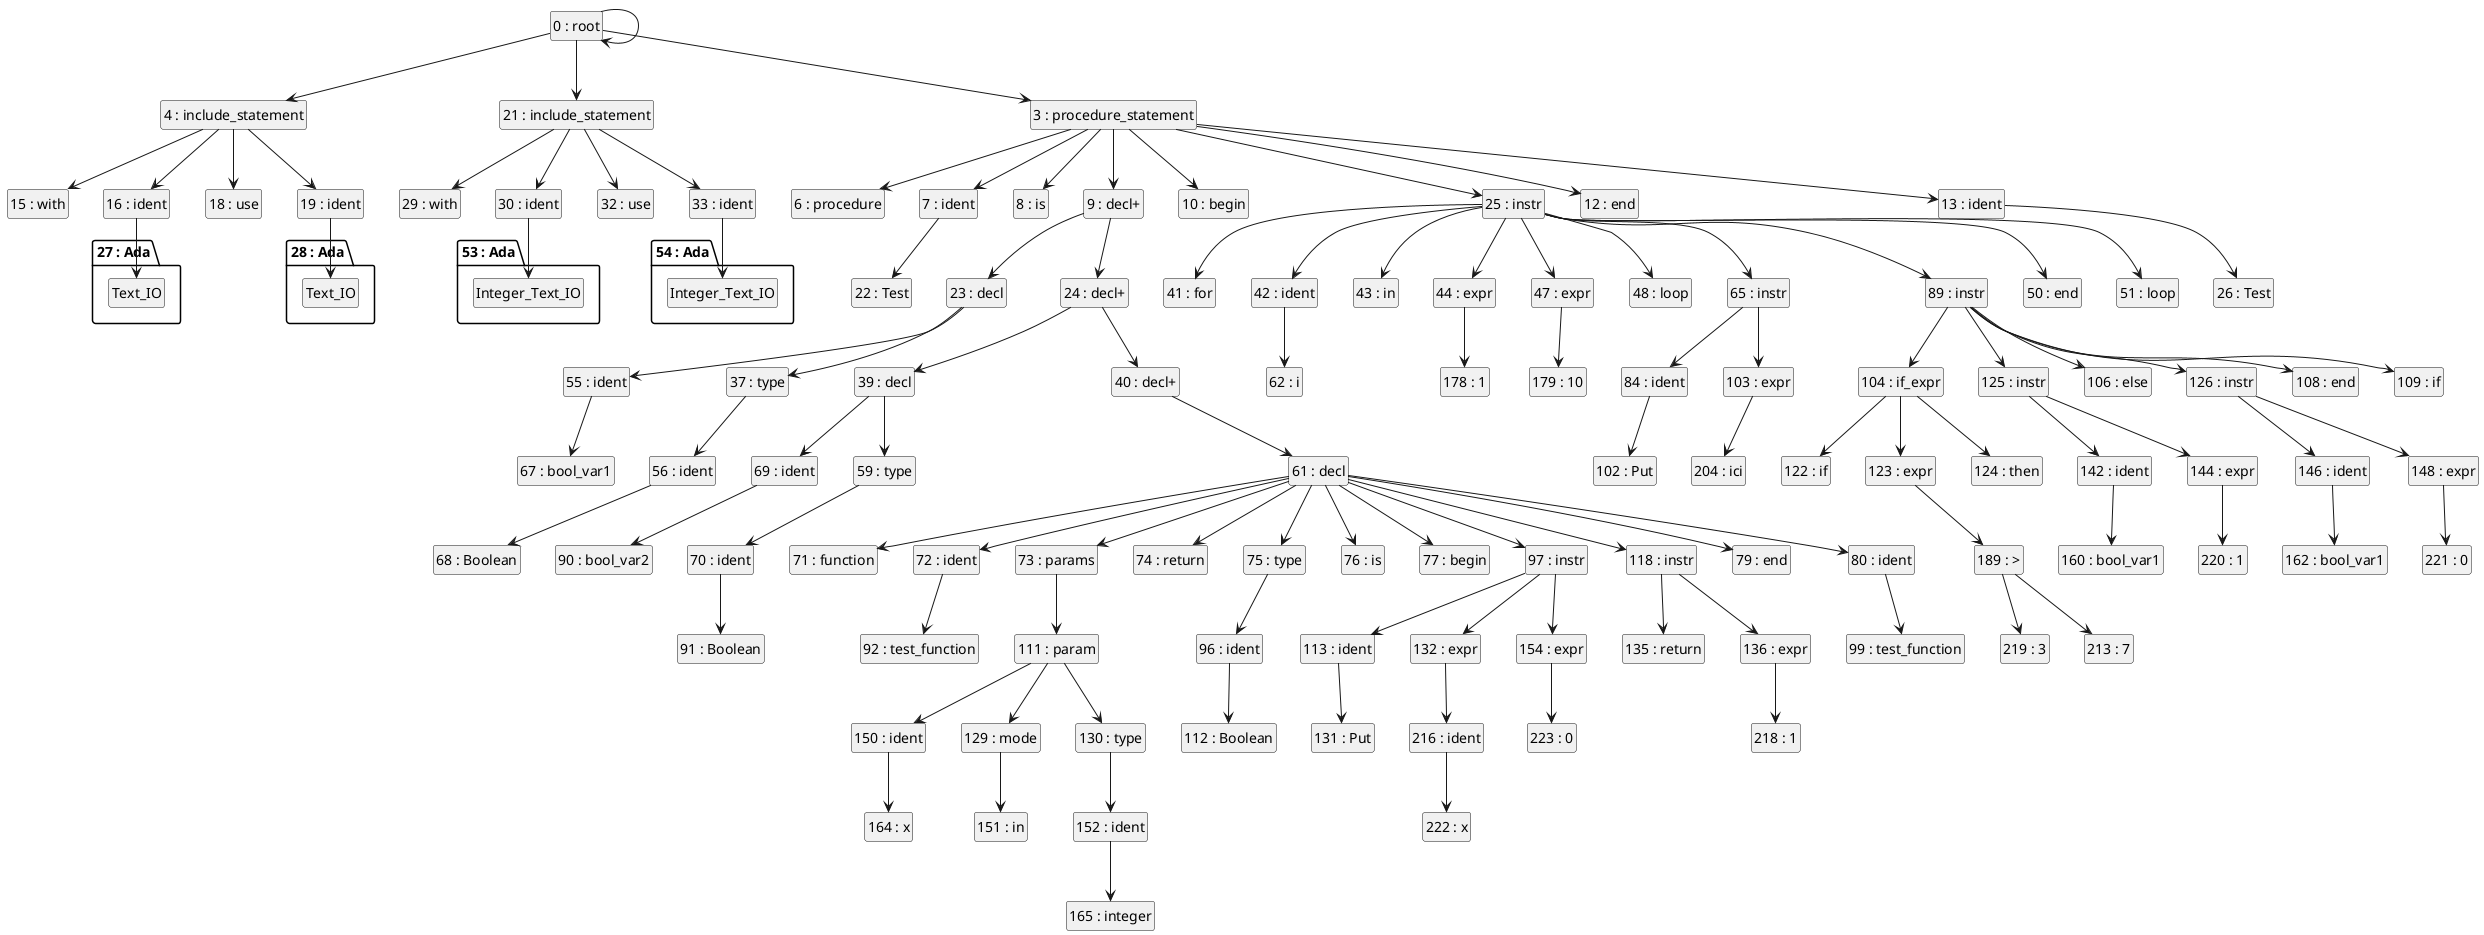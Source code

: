 @startuml ast
hide methods
hide attribute
hide circle
class "0 : root"{}
class "0 : root"{}
"0 : root" --> "0 : root"
class "4 : include_statement"{}
"0 : root" --> "4 : include_statement"
class "21 : include_statement"{}
"0 : root" --> "21 : include_statement"
class "3 : procedure_statement"{}
"0 : root" --> "3 : procedure_statement"
class "15 : with"{}
"4 : include_statement" --> "15 : with"
class "16 : ident"{}
"4 : include_statement" --> "16 : ident"
class "18 : use"{}
"4 : include_statement" --> "18 : use"
class "19 : ident"{}
"4 : include_statement" --> "19 : ident"
class "29 : with"{}
"21 : include_statement" --> "29 : with"
class "30 : ident"{}
"21 : include_statement" --> "30 : ident"
class "32 : use"{}
"21 : include_statement" --> "32 : use"
class "33 : ident"{}
"21 : include_statement" --> "33 : ident"
class "6 : procedure"{}
"3 : procedure_statement" --> "6 : procedure"
class "7 : ident"{}
"3 : procedure_statement" --> "7 : ident"
class "8 : is"{}
"3 : procedure_statement" --> "8 : is"
class "9 : decl+"{}
"3 : procedure_statement" --> "9 : decl+"
class "10 : begin"{}
"3 : procedure_statement" --> "10 : begin"
class "25 : instr"{}
"3 : procedure_statement" --> "25 : instr"
class "12 : end"{}
"3 : procedure_statement" --> "12 : end"
class "13 : ident"{}
"3 : procedure_statement" --> "13 : ident"
class "27 : Ada.Text_IO"{}
"16 : ident" --> "27 : Ada.Text_IO"
class "28 : Ada.Text_IO"{}
"19 : ident" --> "28 : Ada.Text_IO"
class "53 : Ada.Integer_Text_IO"{}
"30 : ident" --> "53 : Ada.Integer_Text_IO"
class "54 : Ada.Integer_Text_IO"{}
"33 : ident" --> "54 : Ada.Integer_Text_IO"
class "22 : Test"{}
"7 : ident" --> "22 : Test"
class "23 : decl"{}
"9 : decl+" --> "23 : decl"
class "24 : decl+"{}
"9 : decl+" --> "24 : decl+"
class "41 : for"{}
"25 : instr" --> "41 : for"
class "42 : ident"{}
"25 : instr" --> "42 : ident"
class "43 : in"{}
"25 : instr" --> "43 : in"
class "44 : expr"{}
"25 : instr" --> "44 : expr"
class "47 : expr"{}
"25 : instr" --> "47 : expr"
class "48 : loop"{}
"25 : instr" --> "48 : loop"
class "65 : instr"{}
"25 : instr" --> "65 : instr"
class "89 : instr"{}
"25 : instr" --> "89 : instr"
class "50 : end"{}
"25 : instr" --> "50 : end"
class "51 : loop"{}
"25 : instr" --> "51 : loop"
class "26 : Test"{}
"13 : ident" --> "26 : Test"
class "55 : ident"{}
"23 : decl" --> "55 : ident"
class "37 : type"{}
"23 : decl" --> "37 : type"
class "39 : decl"{}
"24 : decl+" --> "39 : decl"
class "40 : decl+"{}
"24 : decl+" --> "40 : decl+"
class "62 : i"{}
"42 : ident" --> "62 : i"
class "178 : 1"{}
"44 : expr" --> "178 : 1"
class "179 : 10"{}
"47 : expr" --> "179 : 10"
class "84 : ident"{}
"65 : instr" --> "84 : ident"
class "103 : expr"{}
"65 : instr" --> "103 : expr"
class "104 : if_expr"{}
"89 : instr" --> "104 : if_expr"
class "125 : instr"{}
"89 : instr" --> "125 : instr"
class "106 : else"{}
"89 : instr" --> "106 : else"
class "126 : instr"{}
"89 : instr" --> "126 : instr"
class "108 : end"{}
"89 : instr" --> "108 : end"
class "109 : if"{}
"89 : instr" --> "109 : if"
class "67 : bool_var1"{}
"55 : ident" --> "67 : bool_var1"
class "56 : ident"{}
"37 : type" --> "56 : ident"
class "69 : ident"{}
"39 : decl" --> "69 : ident"
class "59 : type"{}
"39 : decl" --> "59 : type"
class "61 : decl"{}
"40 : decl+" --> "61 : decl"
class "102 : Put"{}
"84 : ident" --> "102 : Put"
class "204 : ici"{}
"103 : expr" --> "204 : ici"
class "122 : if"{}
"104 : if_expr" --> "122 : if"
class "123 : expr"{}
"104 : if_expr" --> "123 : expr"
class "124 : then"{}
"104 : if_expr" --> "124 : then"
class "142 : ident"{}
"125 : instr" --> "142 : ident"
class "144 : expr"{}
"125 : instr" --> "144 : expr"
class "146 : ident"{}
"126 : instr" --> "146 : ident"
class "148 : expr"{}
"126 : instr" --> "148 : expr"
class "68 : Boolean"{}
"56 : ident" --> "68 : Boolean"
class "90 : bool_var2"{}
"69 : ident" --> "90 : bool_var2"
class "70 : ident"{}
"59 : type" --> "70 : ident"
class "71 : function"{}
"61 : decl" --> "71 : function"
class "72 : ident"{}
"61 : decl" --> "72 : ident"
class "73 : params"{}
"61 : decl" --> "73 : params"
class "74 : return"{}
"61 : decl" --> "74 : return"
class "75 : type"{}
"61 : decl" --> "75 : type"
class "76 : is"{}
"61 : decl" --> "76 : is"
class "77 : begin"{}
"61 : decl" --> "77 : begin"
class "97 : instr"{}
"61 : decl" --> "97 : instr"
class "118 : instr"{}
"61 : decl" --> "118 : instr"
class "79 : end"{}
"61 : decl" --> "79 : end"
class "80 : ident"{}
"61 : decl" --> "80 : ident"
class "189 : >"{}
"123 : expr" --> "189 : >"
class "160 : bool_var1"{}
"142 : ident" --> "160 : bool_var1"
class "220 : 1"{}
"144 : expr" --> "220 : 1"
class "162 : bool_var1"{}
"146 : ident" --> "162 : bool_var1"
class "221 : 0"{}
"148 : expr" --> "221 : 0"
class "91 : Boolean"{}
"70 : ident" --> "91 : Boolean"
class "92 : test_function"{}
"72 : ident" --> "92 : test_function"
class "111 : param"{}
"73 : params" --> "111 : param"
class "96 : ident"{}
"75 : type" --> "96 : ident"
class "113 : ident"{}
"97 : instr" --> "113 : ident"
class "132 : expr"{}
"97 : instr" --> "132 : expr"
class "154 : expr"{}
"97 : instr" --> "154 : expr"
class "135 : return"{}
"118 : instr" --> "135 : return"
class "136 : expr"{}
"118 : instr" --> "136 : expr"
class "99 : test_function"{}
"80 : ident" --> "99 : test_function"
class "219 : 3"{}
"189 : >" --> "219 : 3"
class "213 : 7"{}
"189 : >" --> "213 : 7"
class "150 : ident"{}
"111 : param" --> "150 : ident"
class "129 : mode"{}
"111 : param" --> "129 : mode"
class "130 : type"{}
"111 : param" --> "130 : type"
class "112 : Boolean"{}
"96 : ident" --> "112 : Boolean"
class "131 : Put"{}
"113 : ident" --> "131 : Put"
class "216 : ident"{}
"132 : expr" --> "216 : ident"
class "223 : 0"{}
"154 : expr" --> "223 : 0"
class "218 : 1"{}
"136 : expr" --> "218 : 1"
class "164 : x"{}
"150 : ident" --> "164 : x"
class "151 : in"{}
"129 : mode" --> "151 : in"
class "152 : ident"{}
"130 : type" --> "152 : ident"
class "222 : x"{}
"216 : ident" --> "222 : x"
class "165 : integer"{}
"152 : ident" --> "165 : integer"
@endmindmap

